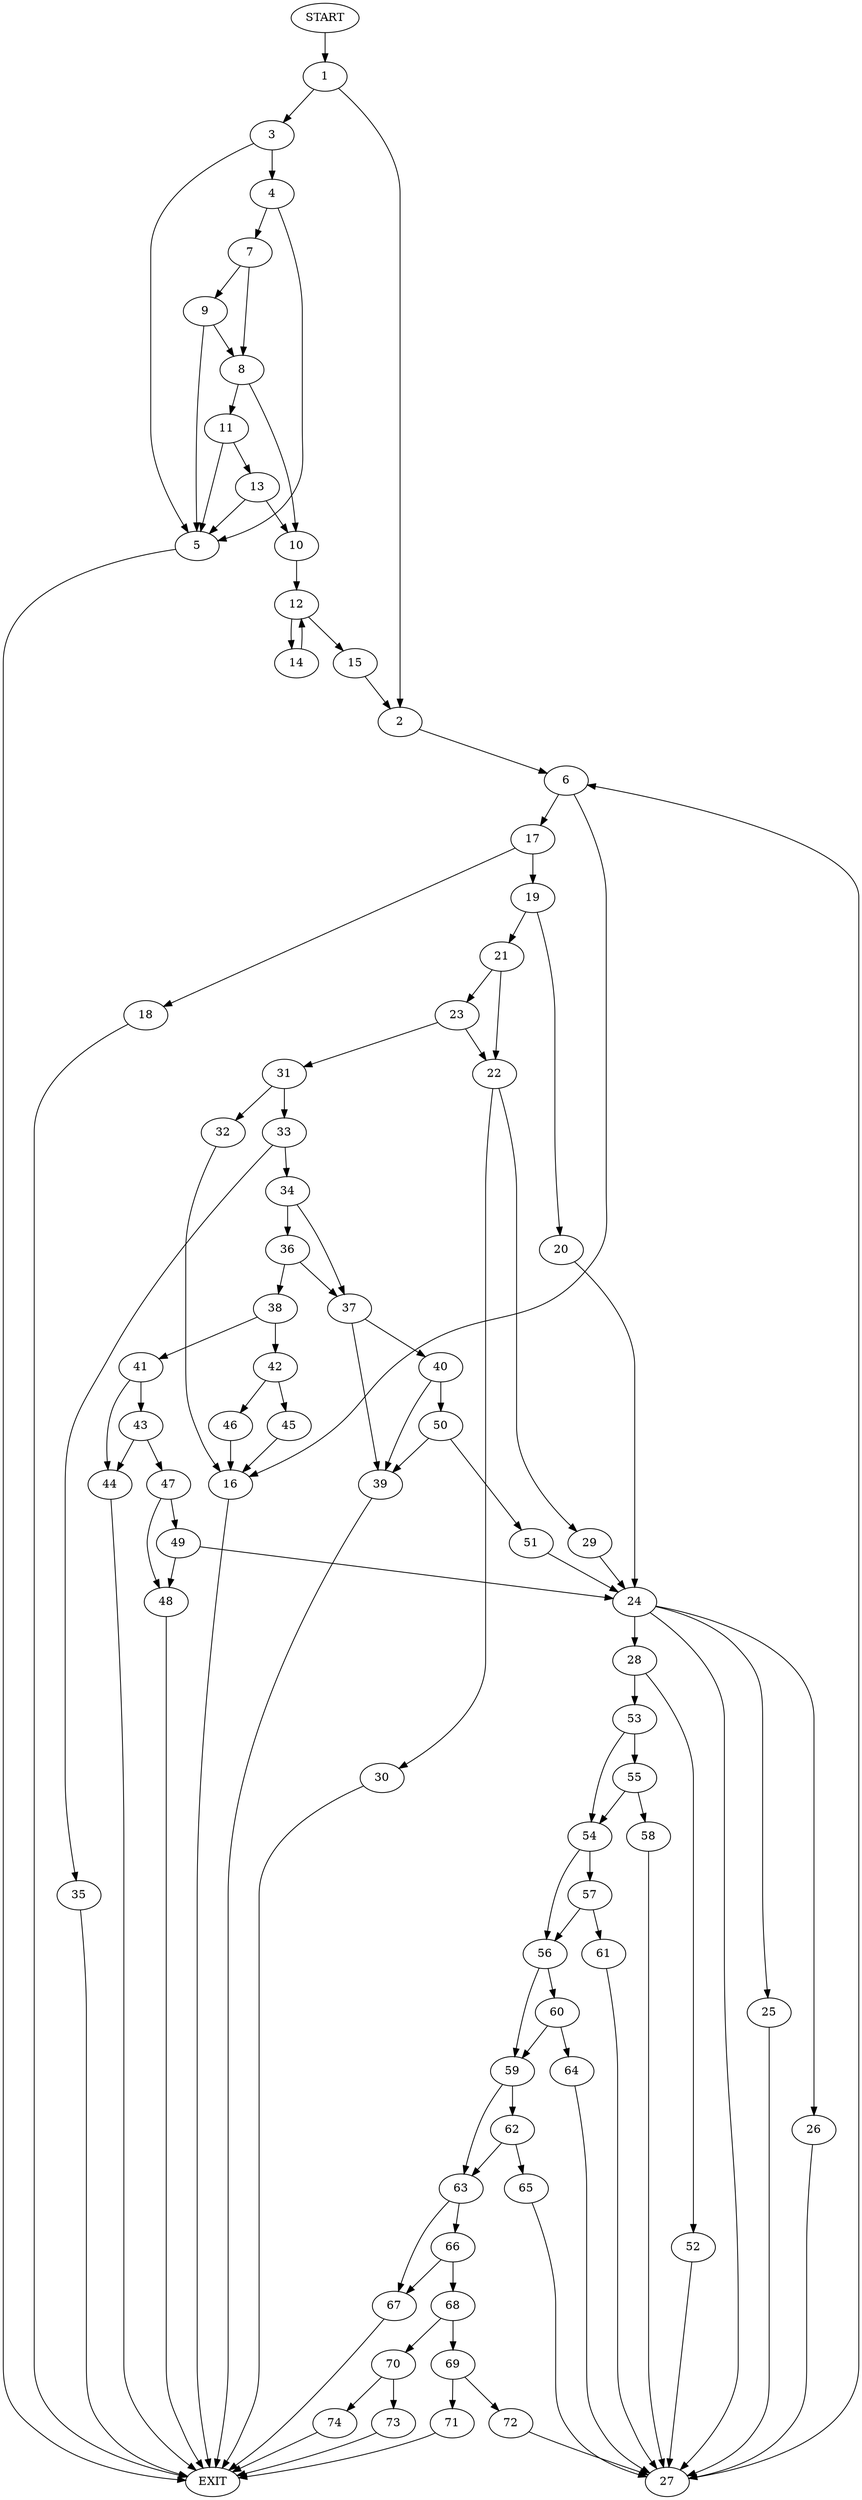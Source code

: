 digraph {
0 [label="START"]
75 [label="EXIT"]
0 -> 1
1 -> 2
1 -> 3
3 -> 4
3 -> 5
2 -> 6
4 -> 5
4 -> 7
5 -> 75
7 -> 8
7 -> 9
9 -> 5
9 -> 8
8 -> 10
8 -> 11
10 -> 12
11 -> 5
11 -> 13
13 -> 5
13 -> 10
12 -> 14
12 -> 15
14 -> 12
15 -> 2
6 -> 16
6 -> 17
17 -> 18
17 -> 19
16 -> 75
18 -> 75
19 -> 20
19 -> 21
21 -> 22
21 -> 23
20 -> 24
24 -> 25
24 -> 26
24 -> 27
24 -> 28
22 -> 29
22 -> 30
23 -> 31
23 -> 22
31 -> 32
31 -> 33
29 -> 24
30 -> 75
33 -> 34
33 -> 35
32 -> 16
35 -> 75
34 -> 36
34 -> 37
36 -> 38
36 -> 37
37 -> 39
37 -> 40
38 -> 41
38 -> 42
41 -> 43
41 -> 44
42 -> 45
42 -> 46
45 -> 16
46 -> 16
44 -> 75
43 -> 44
43 -> 47
47 -> 48
47 -> 49
49 -> 48
49 -> 24
48 -> 75
40 -> 39
40 -> 50
39 -> 75
50 -> 51
50 -> 39
51 -> 24
28 -> 52
28 -> 53
27 -> 6
26 -> 27
25 -> 27
53 -> 54
53 -> 55
52 -> 27
54 -> 56
54 -> 57
55 -> 58
55 -> 54
58 -> 27
56 -> 59
56 -> 60
57 -> 56
57 -> 61
61 -> 27
59 -> 62
59 -> 63
60 -> 59
60 -> 64
64 -> 27
62 -> 65
62 -> 63
63 -> 66
63 -> 67
65 -> 27
67 -> 75
66 -> 68
66 -> 67
68 -> 69
68 -> 70
69 -> 71
69 -> 72
70 -> 73
70 -> 74
74 -> 75
73 -> 75
71 -> 75
72 -> 27
}
